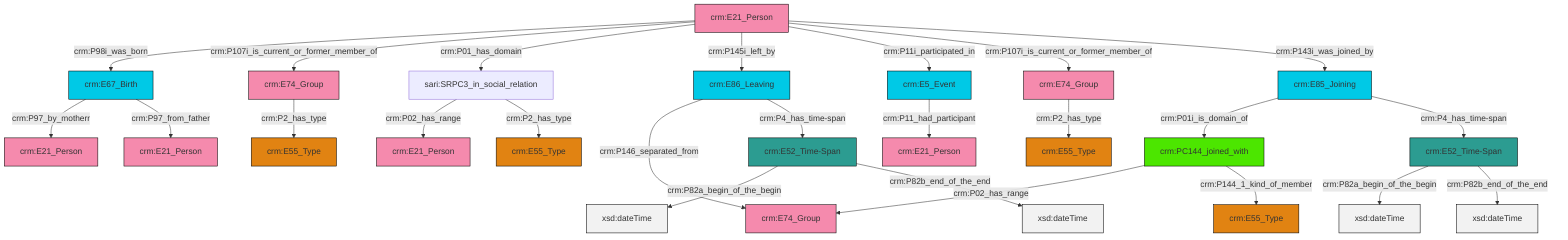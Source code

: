 graph TD
classDef Literal fill:#f2f2f2,stroke:#000000;
classDef CRM_Entity fill:#FFFFFF,stroke:#000000;
classDef Temporal_Entity fill:#00C9E6, stroke:#000000;
classDef Type fill:#E18312, stroke:#000000;
classDef Time-Span fill:#2C9C91, stroke:#000000;
classDef Appellation fill:#FFEB7F, stroke:#000000;
classDef Place fill:#008836, stroke:#000000;
classDef Persistent_Item fill:#B266B2, stroke:#000000;
classDef Conceptual_Object fill:#FFD700, stroke:#000000;
classDef Physical_Thing fill:#D2B48C, stroke:#000000;
classDef Actor fill:#f58aad, stroke:#000000;
classDef PC_Classes fill:#4ce600, stroke:#000000;
classDef Multi fill:#cccccc,stroke:#000000;

0["crm:E86_Leaving"]:::Temporal_Entity -->|crm:P146_separated_from| 1["crm:E74_Group"]:::Actor
5["crm:E52_Time-Span"]:::Time-Span -->|crm:P82a_begin_of_the_begin| 6[xsd:dateTime]:::Literal
9["crm:PC144_joined_with"]:::PC_Classes -->|crm:P02_has_range| 1["crm:E74_Group"]:::Actor
12["crm:E74_Group"]:::Actor -->|crm:P2_has_type| 13["crm:E55_Type"]:::Type
14["crm:E5_Event"]:::Temporal_Entity -->|crm:P11_had_participant| 16["crm:E21_Person"]:::Actor
17["crm:E52_Time-Span"]:::Time-Span -->|crm:P82a_begin_of_the_begin| 18[xsd:dateTime]:::Literal
10["crm:E67_Birth"]:::Temporal_Entity -->|crm:P97_by_motherr| 21["crm:E21_Person"]:::Actor
5["crm:E52_Time-Span"]:::Time-Span -->|crm:P82b_end_of_the_end| 24[xsd:dateTime]:::Literal
31["crm:E21_Person"]:::Actor -->|crm:P98i_was_born| 10["crm:E67_Birth"]:::Temporal_Entity
7["crm:E85_Joining"]:::Temporal_Entity -->|crm:P01i_is_domain_of| 9["crm:PC144_joined_with"]:::PC_Classes
32["sari:SRPC3_in_social_relation"]:::Default -->|crm:P02_has_range| 2["crm:E21_Person"]:::Actor
31["crm:E21_Person"]:::Actor -->|crm:P107i_is_current_or_former_member_of| 33["crm:E74_Group"]:::Actor
0["crm:E86_Leaving"]:::Temporal_Entity -->|crm:P4_has_time-span| 17["crm:E52_Time-Span"]:::Time-Span
17["crm:E52_Time-Span"]:::Time-Span -->|crm:P82b_end_of_the_end| 34[xsd:dateTime]:::Literal
10["crm:E67_Birth"]:::Temporal_Entity -->|crm:P97_from_father| 19["crm:E21_Person"]:::Actor
31["crm:E21_Person"]:::Actor -->|crm:P01_has_domain| 32["sari:SRPC3_in_social_relation"]:::Default
9["crm:PC144_joined_with"]:::PC_Classes -->|crm:P144_1_kind_of_member| 27["crm:E55_Type"]:::Type
32["sari:SRPC3_in_social_relation"]:::Default -->|crm:P2_has_type| 22["crm:E55_Type"]:::Type
31["crm:E21_Person"]:::Actor -->|crm:P145i_left_by| 0["crm:E86_Leaving"]:::Temporal_Entity
7["crm:E85_Joining"]:::Temporal_Entity -->|crm:P4_has_time-span| 5["crm:E52_Time-Span"]:::Time-Span
31["crm:E21_Person"]:::Actor -->|crm:P11i_participated_in| 14["crm:E5_Event"]:::Temporal_Entity
31["crm:E21_Person"]:::Actor -->|crm:P107i_is_current_or_former_member_of| 12["crm:E74_Group"]:::Actor
33["crm:E74_Group"]:::Actor -->|crm:P2_has_type| 36["crm:E55_Type"]:::Type
31["crm:E21_Person"]:::Actor -->|crm:P143i_was_joined_by| 7["crm:E85_Joining"]:::Temporal_Entity